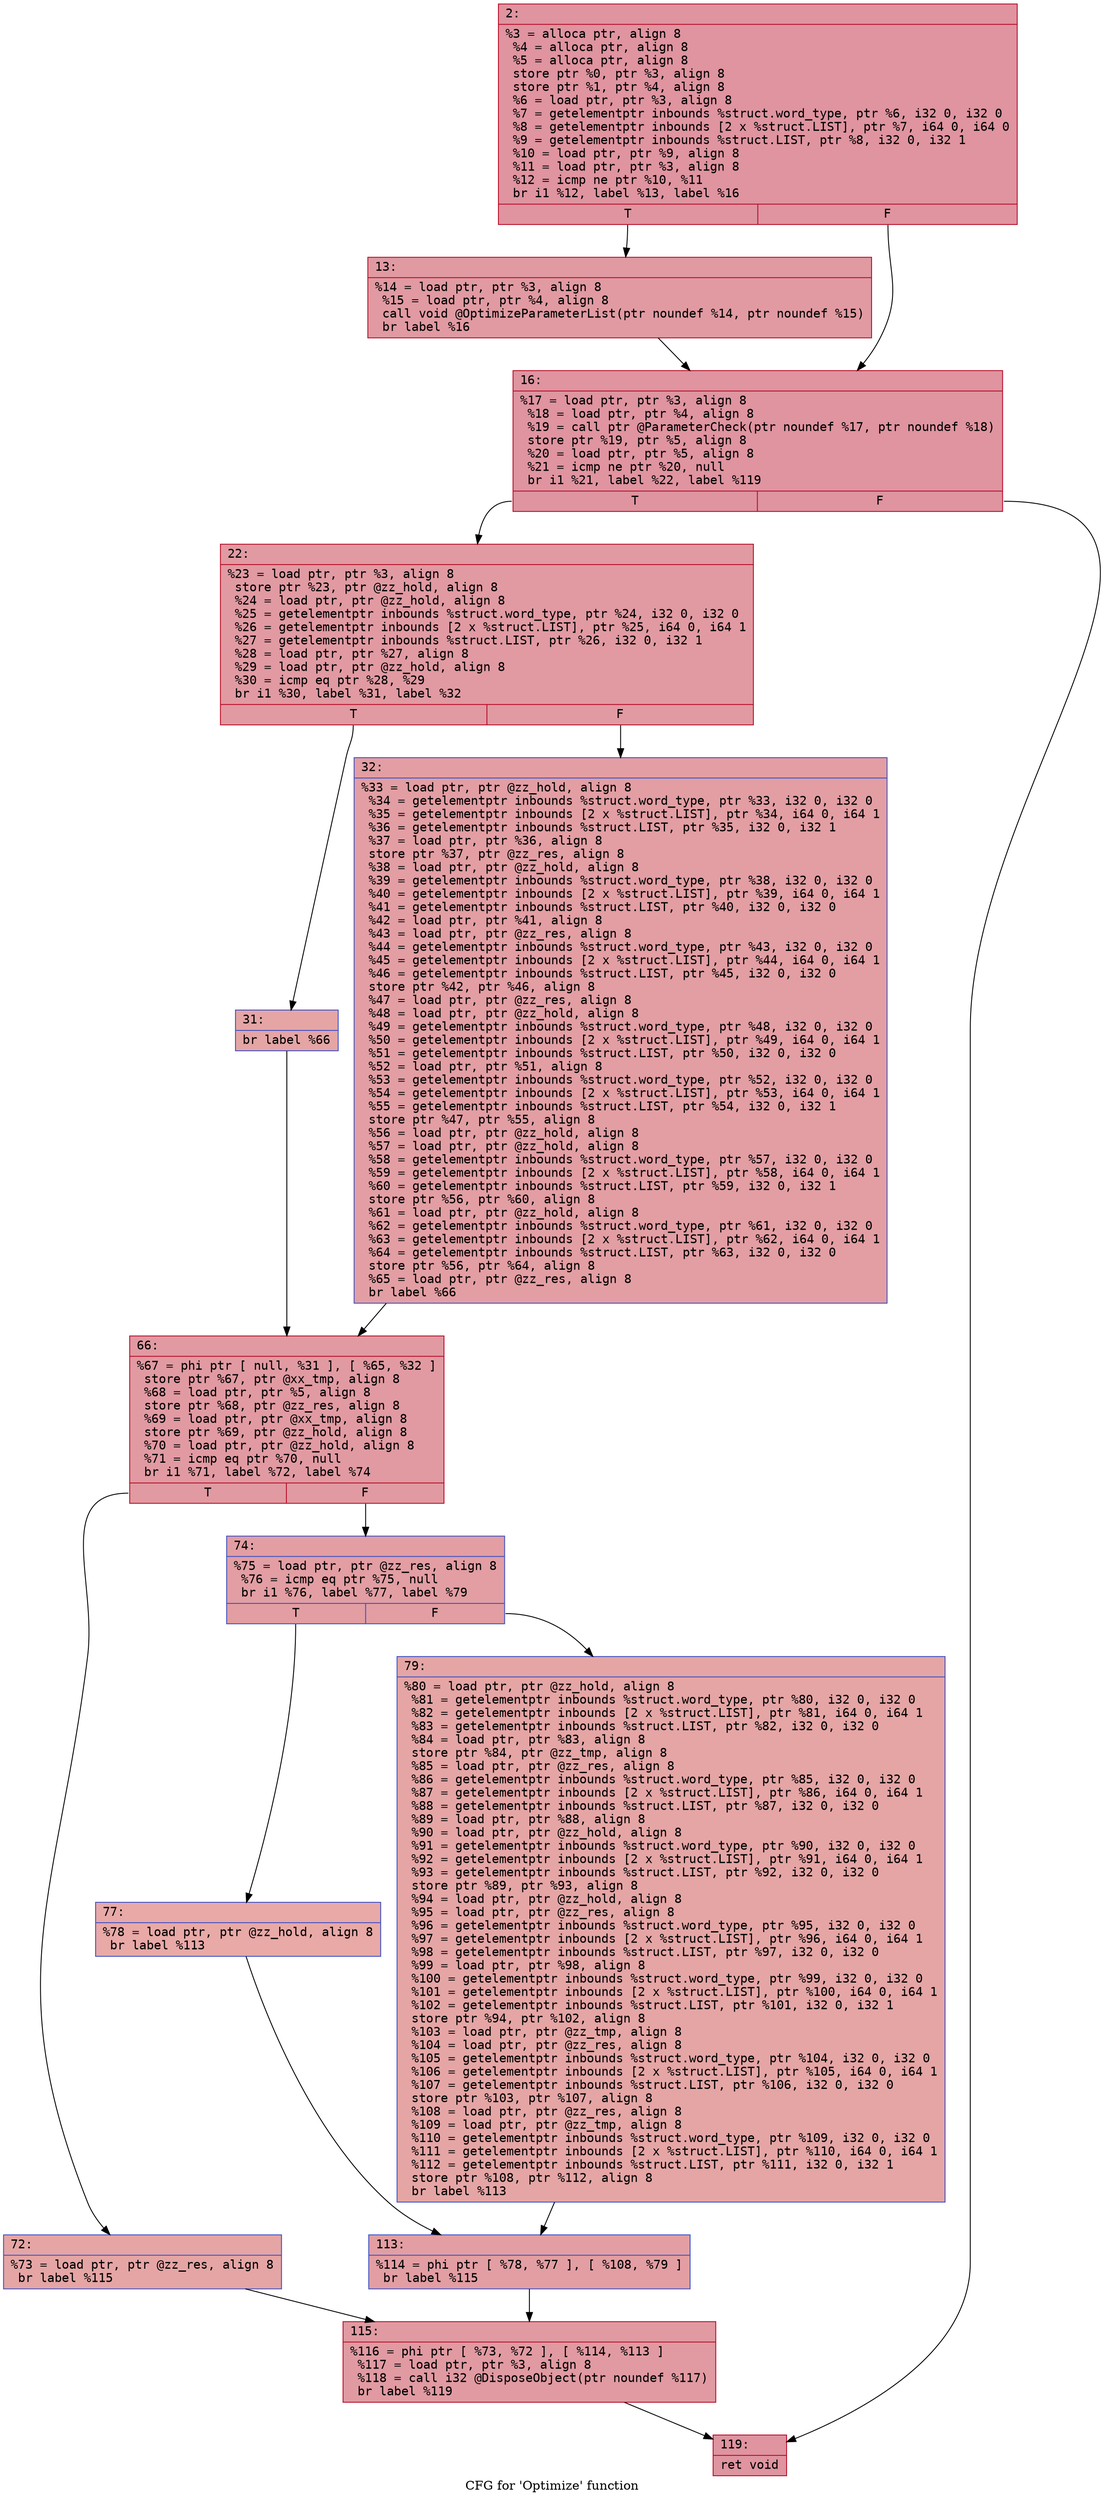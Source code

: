 digraph "CFG for 'Optimize' function" {
	label="CFG for 'Optimize' function";

	Node0x60000318caa0 [shape=record,color="#b70d28ff", style=filled, fillcolor="#b70d2870" fontname="Courier",label="{2:\l|  %3 = alloca ptr, align 8\l  %4 = alloca ptr, align 8\l  %5 = alloca ptr, align 8\l  store ptr %0, ptr %3, align 8\l  store ptr %1, ptr %4, align 8\l  %6 = load ptr, ptr %3, align 8\l  %7 = getelementptr inbounds %struct.word_type, ptr %6, i32 0, i32 0\l  %8 = getelementptr inbounds [2 x %struct.LIST], ptr %7, i64 0, i64 0\l  %9 = getelementptr inbounds %struct.LIST, ptr %8, i32 0, i32 1\l  %10 = load ptr, ptr %9, align 8\l  %11 = load ptr, ptr %3, align 8\l  %12 = icmp ne ptr %10, %11\l  br i1 %12, label %13, label %16\l|{<s0>T|<s1>F}}"];
	Node0x60000318caa0:s0 -> Node0x60000318caf0[tooltip="2 -> 13\nProbability 62.50%" ];
	Node0x60000318caa0:s1 -> Node0x60000318cb40[tooltip="2 -> 16\nProbability 37.50%" ];
	Node0x60000318caf0 [shape=record,color="#b70d28ff", style=filled, fillcolor="#bb1b2c70" fontname="Courier",label="{13:\l|  %14 = load ptr, ptr %3, align 8\l  %15 = load ptr, ptr %4, align 8\l  call void @OptimizeParameterList(ptr noundef %14, ptr noundef %15)\l  br label %16\l}"];
	Node0x60000318caf0 -> Node0x60000318cb40[tooltip="13 -> 16\nProbability 100.00%" ];
	Node0x60000318cb40 [shape=record,color="#b70d28ff", style=filled, fillcolor="#b70d2870" fontname="Courier",label="{16:\l|  %17 = load ptr, ptr %3, align 8\l  %18 = load ptr, ptr %4, align 8\l  %19 = call ptr @ParameterCheck(ptr noundef %17, ptr noundef %18)\l  store ptr %19, ptr %5, align 8\l  %20 = load ptr, ptr %5, align 8\l  %21 = icmp ne ptr %20, null\l  br i1 %21, label %22, label %119\l|{<s0>T|<s1>F}}"];
	Node0x60000318cb40:s0 -> Node0x60000318cb90[tooltip="16 -> 22\nProbability 62.50%" ];
	Node0x60000318cb40:s1 -> Node0x60000318ceb0[tooltip="16 -> 119\nProbability 37.50%" ];
	Node0x60000318cb90 [shape=record,color="#b70d28ff", style=filled, fillcolor="#bb1b2c70" fontname="Courier",label="{22:\l|  %23 = load ptr, ptr %3, align 8\l  store ptr %23, ptr @zz_hold, align 8\l  %24 = load ptr, ptr @zz_hold, align 8\l  %25 = getelementptr inbounds %struct.word_type, ptr %24, i32 0, i32 0\l  %26 = getelementptr inbounds [2 x %struct.LIST], ptr %25, i64 0, i64 1\l  %27 = getelementptr inbounds %struct.LIST, ptr %26, i32 0, i32 1\l  %28 = load ptr, ptr %27, align 8\l  %29 = load ptr, ptr @zz_hold, align 8\l  %30 = icmp eq ptr %28, %29\l  br i1 %30, label %31, label %32\l|{<s0>T|<s1>F}}"];
	Node0x60000318cb90:s0 -> Node0x60000318cbe0[tooltip="22 -> 31\nProbability 37.50%" ];
	Node0x60000318cb90:s1 -> Node0x60000318cc30[tooltip="22 -> 32\nProbability 62.50%" ];
	Node0x60000318cbe0 [shape=record,color="#3d50c3ff", style=filled, fillcolor="#c5333470" fontname="Courier",label="{31:\l|  br label %66\l}"];
	Node0x60000318cbe0 -> Node0x60000318cc80[tooltip="31 -> 66\nProbability 100.00%" ];
	Node0x60000318cc30 [shape=record,color="#3d50c3ff", style=filled, fillcolor="#be242e70" fontname="Courier",label="{32:\l|  %33 = load ptr, ptr @zz_hold, align 8\l  %34 = getelementptr inbounds %struct.word_type, ptr %33, i32 0, i32 0\l  %35 = getelementptr inbounds [2 x %struct.LIST], ptr %34, i64 0, i64 1\l  %36 = getelementptr inbounds %struct.LIST, ptr %35, i32 0, i32 1\l  %37 = load ptr, ptr %36, align 8\l  store ptr %37, ptr @zz_res, align 8\l  %38 = load ptr, ptr @zz_hold, align 8\l  %39 = getelementptr inbounds %struct.word_type, ptr %38, i32 0, i32 0\l  %40 = getelementptr inbounds [2 x %struct.LIST], ptr %39, i64 0, i64 1\l  %41 = getelementptr inbounds %struct.LIST, ptr %40, i32 0, i32 0\l  %42 = load ptr, ptr %41, align 8\l  %43 = load ptr, ptr @zz_res, align 8\l  %44 = getelementptr inbounds %struct.word_type, ptr %43, i32 0, i32 0\l  %45 = getelementptr inbounds [2 x %struct.LIST], ptr %44, i64 0, i64 1\l  %46 = getelementptr inbounds %struct.LIST, ptr %45, i32 0, i32 0\l  store ptr %42, ptr %46, align 8\l  %47 = load ptr, ptr @zz_res, align 8\l  %48 = load ptr, ptr @zz_hold, align 8\l  %49 = getelementptr inbounds %struct.word_type, ptr %48, i32 0, i32 0\l  %50 = getelementptr inbounds [2 x %struct.LIST], ptr %49, i64 0, i64 1\l  %51 = getelementptr inbounds %struct.LIST, ptr %50, i32 0, i32 0\l  %52 = load ptr, ptr %51, align 8\l  %53 = getelementptr inbounds %struct.word_type, ptr %52, i32 0, i32 0\l  %54 = getelementptr inbounds [2 x %struct.LIST], ptr %53, i64 0, i64 1\l  %55 = getelementptr inbounds %struct.LIST, ptr %54, i32 0, i32 1\l  store ptr %47, ptr %55, align 8\l  %56 = load ptr, ptr @zz_hold, align 8\l  %57 = load ptr, ptr @zz_hold, align 8\l  %58 = getelementptr inbounds %struct.word_type, ptr %57, i32 0, i32 0\l  %59 = getelementptr inbounds [2 x %struct.LIST], ptr %58, i64 0, i64 1\l  %60 = getelementptr inbounds %struct.LIST, ptr %59, i32 0, i32 1\l  store ptr %56, ptr %60, align 8\l  %61 = load ptr, ptr @zz_hold, align 8\l  %62 = getelementptr inbounds %struct.word_type, ptr %61, i32 0, i32 0\l  %63 = getelementptr inbounds [2 x %struct.LIST], ptr %62, i64 0, i64 1\l  %64 = getelementptr inbounds %struct.LIST, ptr %63, i32 0, i32 0\l  store ptr %56, ptr %64, align 8\l  %65 = load ptr, ptr @zz_res, align 8\l  br label %66\l}"];
	Node0x60000318cc30 -> Node0x60000318cc80[tooltip="32 -> 66\nProbability 100.00%" ];
	Node0x60000318cc80 [shape=record,color="#b70d28ff", style=filled, fillcolor="#bb1b2c70" fontname="Courier",label="{66:\l|  %67 = phi ptr [ null, %31 ], [ %65, %32 ]\l  store ptr %67, ptr @xx_tmp, align 8\l  %68 = load ptr, ptr %5, align 8\l  store ptr %68, ptr @zz_res, align 8\l  %69 = load ptr, ptr @xx_tmp, align 8\l  store ptr %69, ptr @zz_hold, align 8\l  %70 = load ptr, ptr @zz_hold, align 8\l  %71 = icmp eq ptr %70, null\l  br i1 %71, label %72, label %74\l|{<s0>T|<s1>F}}"];
	Node0x60000318cc80:s0 -> Node0x60000318ccd0[tooltip="66 -> 72\nProbability 37.50%" ];
	Node0x60000318cc80:s1 -> Node0x60000318cd20[tooltip="66 -> 74\nProbability 62.50%" ];
	Node0x60000318ccd0 [shape=record,color="#3d50c3ff", style=filled, fillcolor="#c5333470" fontname="Courier",label="{72:\l|  %73 = load ptr, ptr @zz_res, align 8\l  br label %115\l}"];
	Node0x60000318ccd0 -> Node0x60000318ce60[tooltip="72 -> 115\nProbability 100.00%" ];
	Node0x60000318cd20 [shape=record,color="#3d50c3ff", style=filled, fillcolor="#be242e70" fontname="Courier",label="{74:\l|  %75 = load ptr, ptr @zz_res, align 8\l  %76 = icmp eq ptr %75, null\l  br i1 %76, label %77, label %79\l|{<s0>T|<s1>F}}"];
	Node0x60000318cd20:s0 -> Node0x60000318cd70[tooltip="74 -> 77\nProbability 37.50%" ];
	Node0x60000318cd20:s1 -> Node0x60000318cdc0[tooltip="74 -> 79\nProbability 62.50%" ];
	Node0x60000318cd70 [shape=record,color="#3d50c3ff", style=filled, fillcolor="#ca3b3770" fontname="Courier",label="{77:\l|  %78 = load ptr, ptr @zz_hold, align 8\l  br label %113\l}"];
	Node0x60000318cd70 -> Node0x60000318ce10[tooltip="77 -> 113\nProbability 100.00%" ];
	Node0x60000318cdc0 [shape=record,color="#3d50c3ff", style=filled, fillcolor="#c5333470" fontname="Courier",label="{79:\l|  %80 = load ptr, ptr @zz_hold, align 8\l  %81 = getelementptr inbounds %struct.word_type, ptr %80, i32 0, i32 0\l  %82 = getelementptr inbounds [2 x %struct.LIST], ptr %81, i64 0, i64 1\l  %83 = getelementptr inbounds %struct.LIST, ptr %82, i32 0, i32 0\l  %84 = load ptr, ptr %83, align 8\l  store ptr %84, ptr @zz_tmp, align 8\l  %85 = load ptr, ptr @zz_res, align 8\l  %86 = getelementptr inbounds %struct.word_type, ptr %85, i32 0, i32 0\l  %87 = getelementptr inbounds [2 x %struct.LIST], ptr %86, i64 0, i64 1\l  %88 = getelementptr inbounds %struct.LIST, ptr %87, i32 0, i32 0\l  %89 = load ptr, ptr %88, align 8\l  %90 = load ptr, ptr @zz_hold, align 8\l  %91 = getelementptr inbounds %struct.word_type, ptr %90, i32 0, i32 0\l  %92 = getelementptr inbounds [2 x %struct.LIST], ptr %91, i64 0, i64 1\l  %93 = getelementptr inbounds %struct.LIST, ptr %92, i32 0, i32 0\l  store ptr %89, ptr %93, align 8\l  %94 = load ptr, ptr @zz_hold, align 8\l  %95 = load ptr, ptr @zz_res, align 8\l  %96 = getelementptr inbounds %struct.word_type, ptr %95, i32 0, i32 0\l  %97 = getelementptr inbounds [2 x %struct.LIST], ptr %96, i64 0, i64 1\l  %98 = getelementptr inbounds %struct.LIST, ptr %97, i32 0, i32 0\l  %99 = load ptr, ptr %98, align 8\l  %100 = getelementptr inbounds %struct.word_type, ptr %99, i32 0, i32 0\l  %101 = getelementptr inbounds [2 x %struct.LIST], ptr %100, i64 0, i64 1\l  %102 = getelementptr inbounds %struct.LIST, ptr %101, i32 0, i32 1\l  store ptr %94, ptr %102, align 8\l  %103 = load ptr, ptr @zz_tmp, align 8\l  %104 = load ptr, ptr @zz_res, align 8\l  %105 = getelementptr inbounds %struct.word_type, ptr %104, i32 0, i32 0\l  %106 = getelementptr inbounds [2 x %struct.LIST], ptr %105, i64 0, i64 1\l  %107 = getelementptr inbounds %struct.LIST, ptr %106, i32 0, i32 0\l  store ptr %103, ptr %107, align 8\l  %108 = load ptr, ptr @zz_res, align 8\l  %109 = load ptr, ptr @zz_tmp, align 8\l  %110 = getelementptr inbounds %struct.word_type, ptr %109, i32 0, i32 0\l  %111 = getelementptr inbounds [2 x %struct.LIST], ptr %110, i64 0, i64 1\l  %112 = getelementptr inbounds %struct.LIST, ptr %111, i32 0, i32 1\l  store ptr %108, ptr %112, align 8\l  br label %113\l}"];
	Node0x60000318cdc0 -> Node0x60000318ce10[tooltip="79 -> 113\nProbability 100.00%" ];
	Node0x60000318ce10 [shape=record,color="#3d50c3ff", style=filled, fillcolor="#be242e70" fontname="Courier",label="{113:\l|  %114 = phi ptr [ %78, %77 ], [ %108, %79 ]\l  br label %115\l}"];
	Node0x60000318ce10 -> Node0x60000318ce60[tooltip="113 -> 115\nProbability 100.00%" ];
	Node0x60000318ce60 [shape=record,color="#b70d28ff", style=filled, fillcolor="#bb1b2c70" fontname="Courier",label="{115:\l|  %116 = phi ptr [ %73, %72 ], [ %114, %113 ]\l  %117 = load ptr, ptr %3, align 8\l  %118 = call i32 @DisposeObject(ptr noundef %117)\l  br label %119\l}"];
	Node0x60000318ce60 -> Node0x60000318ceb0[tooltip="115 -> 119\nProbability 100.00%" ];
	Node0x60000318ceb0 [shape=record,color="#b70d28ff", style=filled, fillcolor="#b70d2870" fontname="Courier",label="{119:\l|  ret void\l}"];
}
